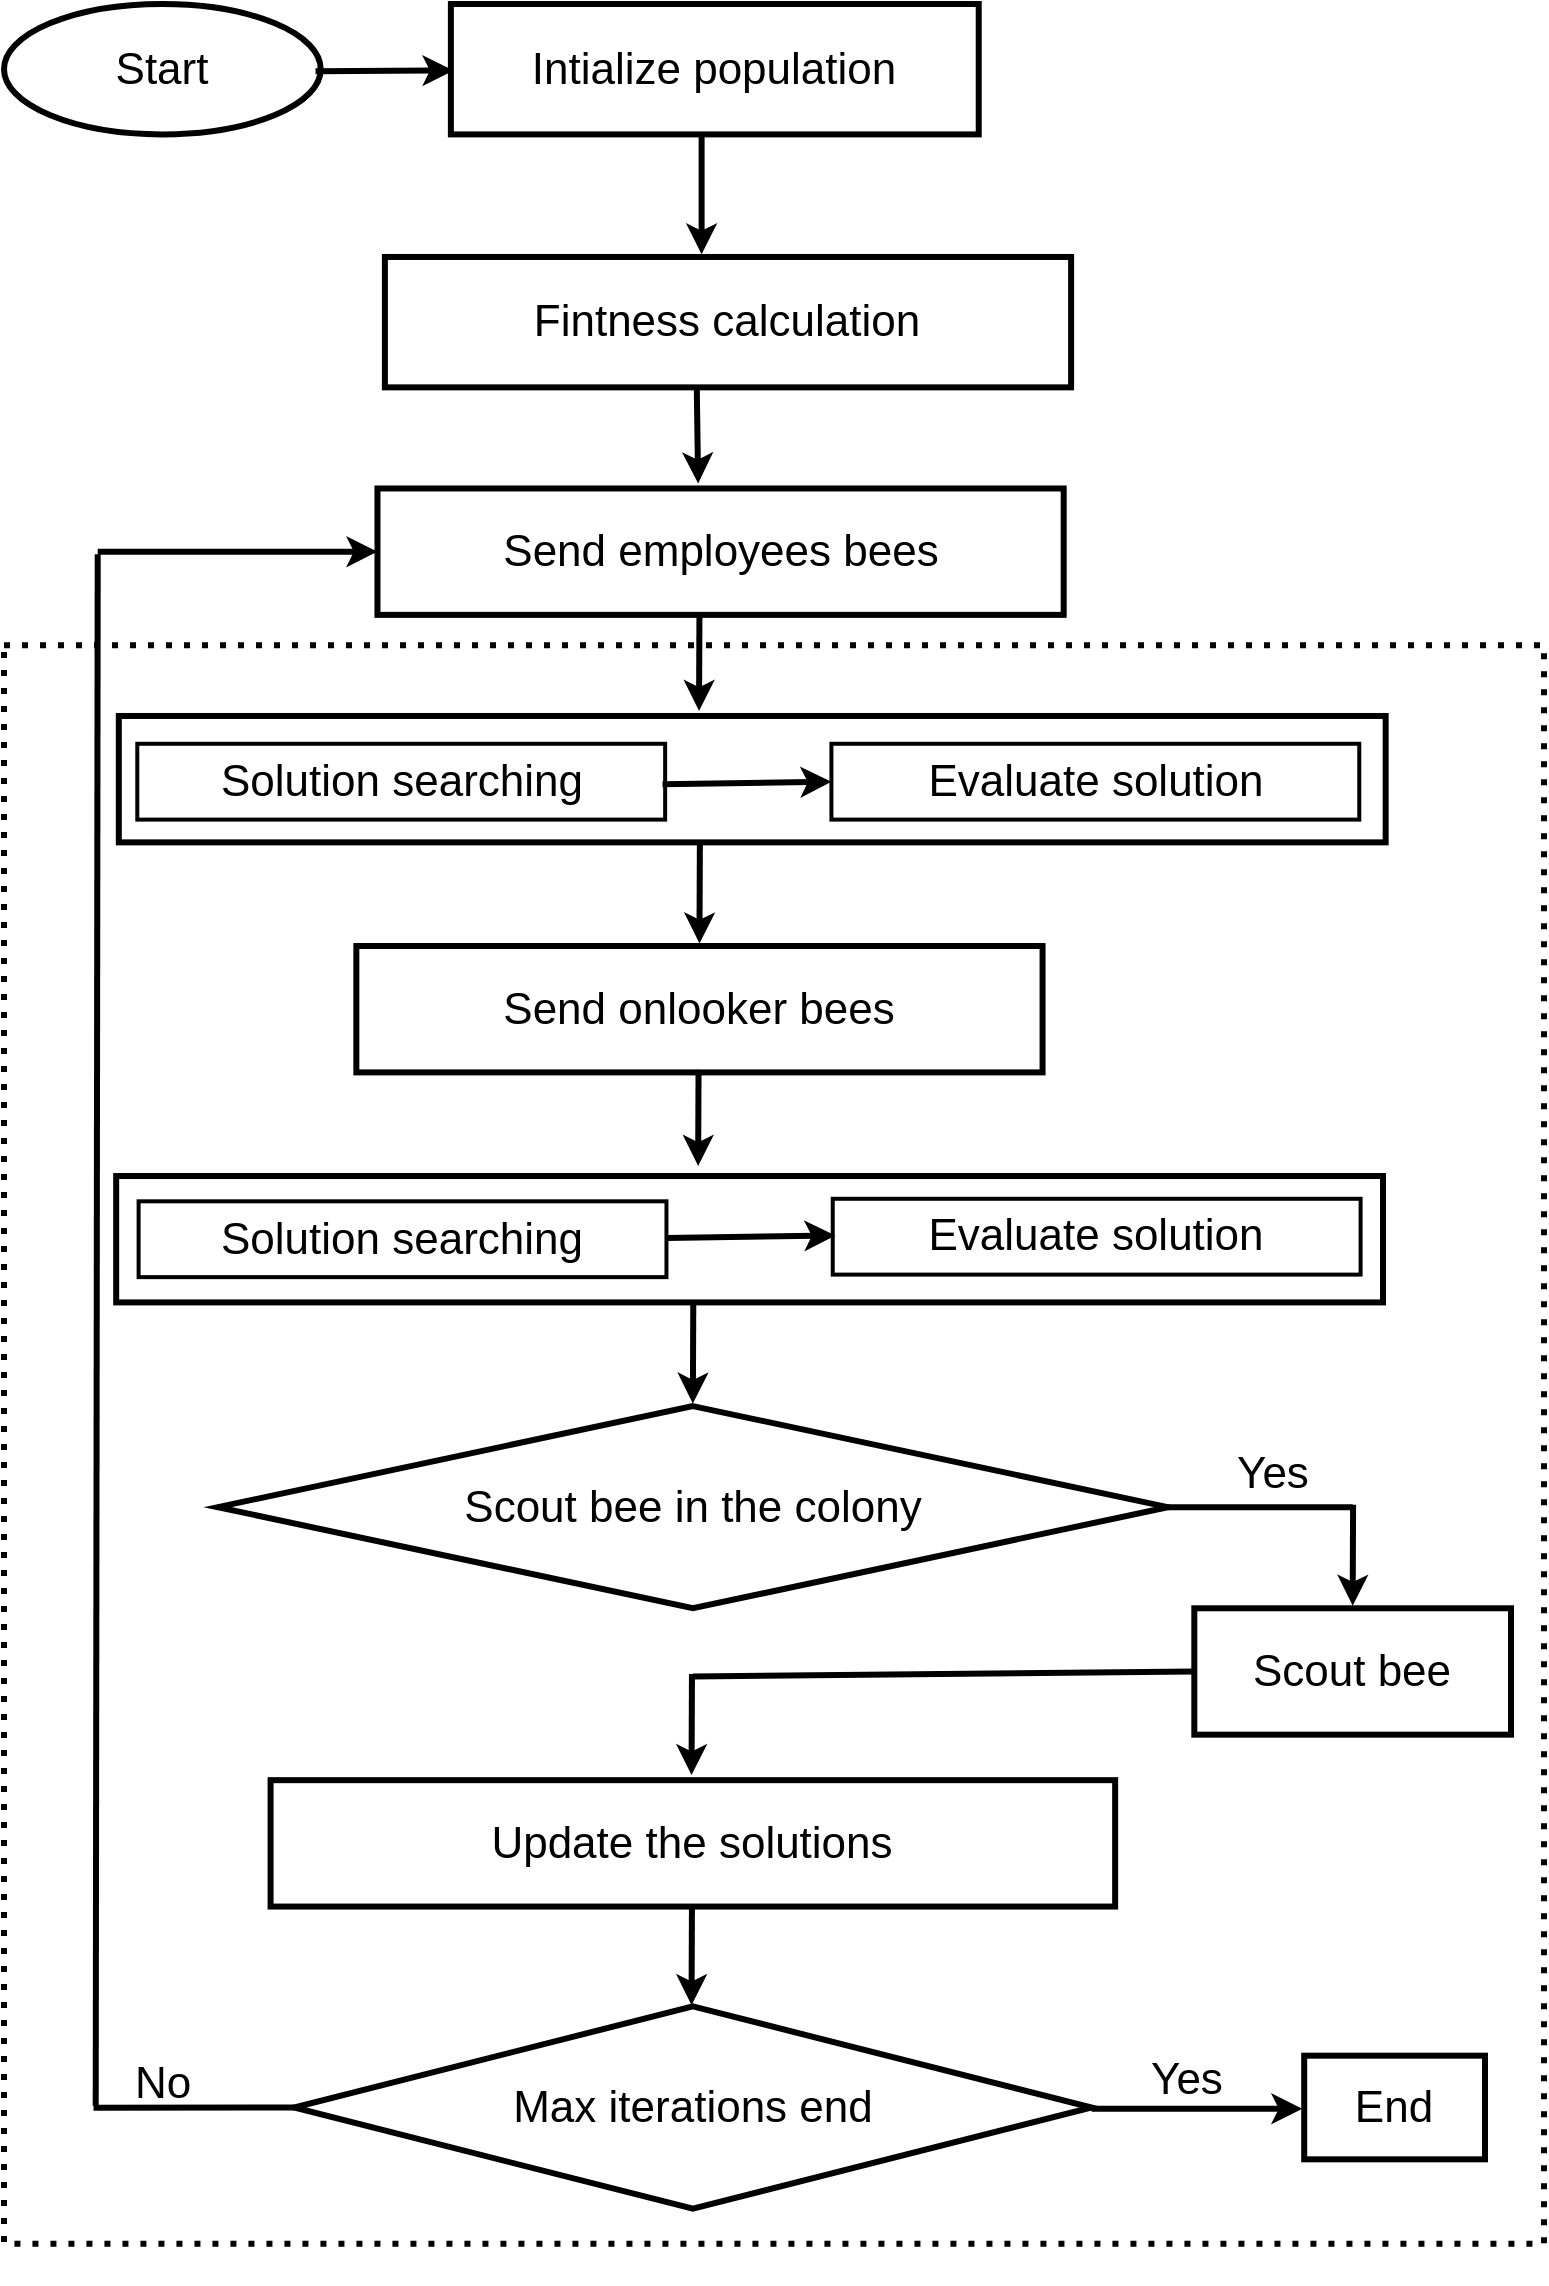 <mxfile version="13.9.7" type="github">
  <diagram id="J2OOxei0ekXPkZiutIeC" name="Page-1">
    <mxGraphModel dx="3472" dy="1572" grid="1" gridSize="10" guides="1" tooltips="1" connect="1" arrows="1" fold="1" page="1" pageScale="1" pageWidth="827" pageHeight="1169" math="0" shadow="0">
      <root>
        <mxCell id="0" />
        <mxCell id="1" parent="0" />
        <mxCell id="PfeFlj-GnffCoW4W9kBF-66" value="" style="group" vertex="1" connectable="0" parent="1">
          <mxGeometry x="30" y="20" width="770" height="1140" as="geometry" />
        </mxCell>
        <mxCell id="PfeFlj-GnffCoW4W9kBF-7" value="" style="rounded=0;whiteSpace=wrap;html=1;fontSize=22;fillColor=none;strokeWidth=3;dashed=1;dashPattern=1 2;" vertex="1" parent="PfeFlj-GnffCoW4W9kBF-66">
          <mxGeometry y="320.602" width="770" height="799.221" as="geometry" />
        </mxCell>
        <mxCell id="PfeFlj-GnffCoW4W9kBF-1" value="&lt;font style=&quot;font-size: 22px&quot;&gt;Start&lt;/font&gt;" style="ellipse;whiteSpace=wrap;html=1;strokeWidth=3;" vertex="1" parent="PfeFlj-GnffCoW4W9kBF-66">
          <mxGeometry width="158.356" height="65.196" as="geometry" />
        </mxCell>
        <mxCell id="PfeFlj-GnffCoW4W9kBF-2" value="Intialize population" style="rounded=0;whiteSpace=wrap;html=1;fontSize=22;strokeWidth=3;" vertex="1" parent="PfeFlj-GnffCoW4W9kBF-66">
          <mxGeometry x="223.438" y="0.004" width="263.927" height="65.196" as="geometry" />
        </mxCell>
        <mxCell id="PfeFlj-GnffCoW4W9kBF-3" value="" style="endArrow=classic;html=1;exitX=1;exitY=0.5;exitDx=0;exitDy=0;strokeWidth=3;" edge="1" parent="PfeFlj-GnffCoW4W9kBF-66">
          <mxGeometry x="-33.891" y="0.004" width="53.881" height="52.438" as="geometry">
            <mxPoint x="155.769" y="33.564" as="sourcePoint" />
            <mxPoint x="224.757" y="33.253" as="targetPoint" />
          </mxGeometry>
        </mxCell>
        <mxCell id="PfeFlj-GnffCoW4W9kBF-57" value="" style="endArrow=none;html=1;strokeWidth=3;fontSize=22;entryX=0;entryY=0.5;entryDx=0;entryDy=0;" edge="1" parent="PfeFlj-GnffCoW4W9kBF-66" target="PfeFlj-GnffCoW4W9kBF-39">
          <mxGeometry x="-33.956" y="-24.495" width="53.881" height="52.438" as="geometry">
            <mxPoint x="44.775" y="1051.905" as="sourcePoint" />
            <mxPoint x="111.204" y="1052.541" as="targetPoint" />
          </mxGeometry>
        </mxCell>
        <mxCell id="PfeFlj-GnffCoW4W9kBF-4" value="" style="endArrow=classic;html=1;strokeWidth=3;" edge="1" parent="PfeFlj-GnffCoW4W9kBF-66">
          <mxGeometry x="57.164" y="74.327" width="65.982" height="65.196" as="geometry">
            <mxPoint x="348.803" y="65.199" as="sourcePoint" />
            <mxPoint x="348.803" y="125.18" as="targetPoint" />
          </mxGeometry>
        </mxCell>
        <mxCell id="PfeFlj-GnffCoW4W9kBF-6" value="Fintness calculation" style="rounded=0;whiteSpace=wrap;html=1;fontSize=22;strokeWidth=3;" vertex="1" parent="PfeFlj-GnffCoW4W9kBF-66">
          <mxGeometry x="190.447" y="126.484" width="343.105" height="65.196" as="geometry" />
        </mxCell>
        <mxCell id="PfeFlj-GnffCoW4W9kBF-12" value="" style="endArrow=classic;html=1;strokeWidth=3;entryX=0.458;entryY=0;entryDx=0;entryDy=0;entryPerimeter=0;" edge="1" parent="PfeFlj-GnffCoW4W9kBF-66">
          <mxGeometry x="66.647" y="302.906" width="65.981" height="63.194" as="geometry">
            <mxPoint x="347.728" y="302.906" as="sourcePoint" />
            <mxPoint x="347.516" y="353.461" as="targetPoint" />
          </mxGeometry>
        </mxCell>
        <mxCell id="PfeFlj-GnffCoW4W9kBF-8" value="Send employees bees" style="rounded=0;whiteSpace=wrap;html=1;fontSize=22;strokeWidth=3;" vertex="1" parent="PfeFlj-GnffCoW4W9kBF-66">
          <mxGeometry x="186.733" y="242.24" width="343.103" height="63.194" as="geometry" />
        </mxCell>
        <mxCell id="PfeFlj-GnffCoW4W9kBF-9" value="" style="rounded=0;whiteSpace=wrap;html=1;fontSize=22;strokeWidth=3;" vertex="1" parent="PfeFlj-GnffCoW4W9kBF-66">
          <mxGeometry x="57.41" y="355.989" width="633.421" height="63.194" as="geometry" />
        </mxCell>
        <mxCell id="PfeFlj-GnffCoW4W9kBF-14" value="" style="endArrow=classic;html=1;strokeWidth=3;entryX=0;entryY=0.5;entryDx=0;entryDy=0;entryPerimeter=0;" edge="1" parent="PfeFlj-GnffCoW4W9kBF-66" target="PfeFlj-GnffCoW4W9kBF-13">
          <mxGeometry x="56.09" y="191.684" width="53.881" height="52.438" as="geometry">
            <mxPoint x="329.253" y="390.114" as="sourcePoint" />
            <mxPoint x="408.43" y="388.85" as="targetPoint" />
          </mxGeometry>
        </mxCell>
        <mxCell id="PfeFlj-GnffCoW4W9kBF-11" value="Solution searching" style="rounded=0;whiteSpace=wrap;html=1;strokeWidth=2;fillColor=none;fontSize=22;" vertex="1" parent="PfeFlj-GnffCoW4W9kBF-66">
          <mxGeometry x="66.647" y="369.892" width="263.925" height="37.916" as="geometry" />
        </mxCell>
        <mxCell id="PfeFlj-GnffCoW4W9kBF-13" value="Evaluate solution" style="rounded=0;whiteSpace=wrap;html=1;strokeWidth=2;fillColor=none;fontSize=22;" vertex="1" parent="PfeFlj-GnffCoW4W9kBF-66">
          <mxGeometry x="413.709" y="369.892" width="263.925" height="37.916" as="geometry" />
        </mxCell>
        <mxCell id="PfeFlj-GnffCoW4W9kBF-24" value="" style="endArrow=classic;html=1;strokeWidth=3;entryX=0.458;entryY=0;entryDx=0;entryDy=0;entryPerimeter=0;" edge="1" parent="PfeFlj-GnffCoW4W9kBF-66">
          <mxGeometry x="66.858" y="419.183" width="65.981" height="63.194" as="geometry">
            <mxPoint x="347.939" y="419.183" as="sourcePoint" />
            <mxPoint x="347.728" y="469.739" as="targetPoint" />
          </mxGeometry>
        </mxCell>
        <mxCell id="PfeFlj-GnffCoW4W9kBF-45" value="Send onlooker bees" style="rounded=0;whiteSpace=wrap;html=1;fontSize=22;strokeWidth=3;" vertex="1" parent="PfeFlj-GnffCoW4W9kBF-66">
          <mxGeometry x="176.176" y="471.003" width="343.103" height="63.194" as="geometry" />
        </mxCell>
        <mxCell id="PfeFlj-GnffCoW4W9kBF-46" value="" style="endArrow=classic;html=1;strokeWidth=3;entryX=0.458;entryY=0;entryDx=0;entryDy=0;entryPerimeter=0;" edge="1" parent="PfeFlj-GnffCoW4W9kBF-66">
          <mxGeometry x="66.198" y="530.405" width="65.981" height="63.194" as="geometry">
            <mxPoint x="347.279" y="532.933" as="sourcePoint" />
            <mxPoint x="347.068" y="580.96" as="targetPoint" />
          </mxGeometry>
        </mxCell>
        <mxCell id="PfeFlj-GnffCoW4W9kBF-47" value="" style="endArrow=classic;html=1;strokeWidth=3;entryX=0.458;entryY=0;entryDx=0;entryDy=0;entryPerimeter=0;" edge="1" parent="PfeFlj-GnffCoW4W9kBF-66">
          <mxGeometry x="66.198" y="192.948" width="65.981" height="63.194" as="geometry">
            <mxPoint x="346.408" y="192.948" as="sourcePoint" />
            <mxPoint x="347.068" y="239.712" as="targetPoint" />
          </mxGeometry>
        </mxCell>
        <mxCell id="PfeFlj-GnffCoW4W9kBF-60" value="" style="endArrow=classic;html=1;strokeWidth=3;fontSize=22;entryX=0;entryY=0.5;entryDx=0;entryDy=0;" edge="1" parent="PfeFlj-GnffCoW4W9kBF-66" target="PfeFlj-GnffCoW4W9kBF-8">
          <mxGeometry x="56.09" y="191.684" width="53.881" height="52.438" as="geometry">
            <mxPoint x="46.853" y="273.837" as="sourcePoint" />
            <mxPoint x="110.195" y="215.698" as="targetPoint" />
          </mxGeometry>
        </mxCell>
        <mxCell id="PfeFlj-GnffCoW4W9kBF-20" value="" style="rounded=0;whiteSpace=wrap;html=1;fontSize=22;strokeWidth=3;" vertex="1" parent="PfeFlj-GnffCoW4W9kBF-66">
          <mxGeometry x="56.09" y="586.016" width="633.421" height="63.194" as="geometry" />
        </mxCell>
        <mxCell id="PfeFlj-GnffCoW4W9kBF-17" value="Solution searching" style="rounded=0;whiteSpace=wrap;html=1;strokeWidth=2;fillColor=none;fontSize=22;" vertex="1" parent="PfeFlj-GnffCoW4W9kBF-66">
          <mxGeometry x="67.307" y="598.655" width="263.925" height="37.916" as="geometry" />
        </mxCell>
        <mxCell id="PfeFlj-GnffCoW4W9kBF-19" value="Evaluate solution" style="rounded=0;whiteSpace=wrap;html=1;strokeWidth=2;fillColor=none;fontSize=22;" vertex="1" parent="PfeFlj-GnffCoW4W9kBF-66">
          <mxGeometry x="414.369" y="597.391" width="263.925" height="37.916" as="geometry" />
        </mxCell>
        <mxCell id="PfeFlj-GnffCoW4W9kBF-26" value="" style="endArrow=classic;html=1;strokeWidth=3;entryX=0;entryY=0.5;entryDx=0;entryDy=0;entryPerimeter=0;" edge="1" parent="PfeFlj-GnffCoW4W9kBF-66">
          <mxGeometry x="56.09" y="598.655" width="65.981" height="63.194" as="geometry">
            <mxPoint x="331.232" y="616.981" as="sourcePoint" />
            <mxPoint x="415.688" y="615.717" as="targetPoint" />
          </mxGeometry>
        </mxCell>
        <mxCell id="PfeFlj-GnffCoW4W9kBF-27" value="Scout bee in the colony" style="rhombus;whiteSpace=wrap;html=1;strokeWidth=3;fillColor=none;fontSize=22;" vertex="1" parent="PfeFlj-GnffCoW4W9kBF-66">
          <mxGeometry x="106.896" y="701.029" width="475.066" height="101.111" as="geometry" />
        </mxCell>
        <mxCell id="PfeFlj-GnffCoW4W9kBF-28" value="" style="endArrow=classic;html=1;strokeWidth=3;entryX=0.458;entryY=0;entryDx=0;entryDy=0;entryPerimeter=0;" edge="1" parent="PfeFlj-GnffCoW4W9kBF-66">
          <mxGeometry x="63.559" y="649.21" width="65.981" height="63.194" as="geometry">
            <mxPoint x="344.64" y="649.21" as="sourcePoint" />
            <mxPoint x="344.429" y="699.765" as="targetPoint" />
          </mxGeometry>
        </mxCell>
        <mxCell id="PfeFlj-GnffCoW4W9kBF-30" value="Yes" style="text;html=1;strokeColor=none;fillColor=none;align=center;verticalAlign=middle;whiteSpace=wrap;rounded=0;fontSize=22;" vertex="1" parent="PfeFlj-GnffCoW4W9kBF-66">
          <mxGeometry x="608.354" y="722.515" width="52.785" height="25.278" as="geometry" />
        </mxCell>
        <mxCell id="PfeFlj-GnffCoW4W9kBF-31" value="" style="endArrow=none;html=1;strokeWidth=3;fontSize=22;entryX=1;entryY=0.5;entryDx=0;entryDy=0;" edge="1" parent="PfeFlj-GnffCoW4W9kBF-66" target="PfeFlj-GnffCoW4W9kBF-27">
          <mxGeometry x="56.09" y="586.016" width="53.881" height="52.438" as="geometry">
            <mxPoint x="674.335" y="751.585" as="sourcePoint" />
            <mxPoint x="449.999" y="773.071" as="targetPoint" />
          </mxGeometry>
        </mxCell>
        <mxCell id="PfeFlj-GnffCoW4W9kBF-33" value="Update the solutions" style="rounded=0;whiteSpace=wrap;html=1;fontSize=22;strokeWidth=3;" vertex="1" parent="PfeFlj-GnffCoW4W9kBF-66">
          <mxGeometry x="133.288" y="888.084" width="422.281" height="63.194" as="geometry" />
        </mxCell>
        <mxCell id="PfeFlj-GnffCoW4W9kBF-34" value="Scout bee" style="rounded=0;whiteSpace=wrap;html=1;fontSize=22;strokeWidth=3;" vertex="1" parent="PfeFlj-GnffCoW4W9kBF-66">
          <mxGeometry x="595.158" y="802.14" width="158.355" height="63.194" as="geometry" />
        </mxCell>
        <mxCell id="PfeFlj-GnffCoW4W9kBF-35" value="" style="endArrow=classic;html=1;strokeWidth=3;entryX=0.458;entryY=0;entryDx=0;entryDy=0;entryPerimeter=0;" edge="1" parent="PfeFlj-GnffCoW4W9kBF-66">
          <mxGeometry x="393.466" y="750.321" width="65.981" height="63.194" as="geometry">
            <mxPoint x="674.547" y="750.321" as="sourcePoint" />
            <mxPoint x="674.335" y="800.876" as="targetPoint" />
          </mxGeometry>
        </mxCell>
        <mxCell id="PfeFlj-GnffCoW4W9kBF-36" value="" style="endArrow=none;html=1;strokeWidth=3;fontSize=22;entryX=0;entryY=0.5;entryDx=0;entryDy=0;" edge="1" parent="PfeFlj-GnffCoW4W9kBF-66" target="PfeFlj-GnffCoW4W9kBF-34">
          <mxGeometry x="56.09" y="586.016" width="53.881" height="52.438" as="geometry">
            <mxPoint x="344.429" y="836.265" as="sourcePoint" />
            <mxPoint x="449.999" y="823.626" as="targetPoint" />
          </mxGeometry>
        </mxCell>
        <mxCell id="PfeFlj-GnffCoW4W9kBF-38" value="" style="endArrow=classic;html=1;strokeWidth=3;entryX=0.458;entryY=0;entryDx=0;entryDy=0;entryPerimeter=0;" edge="1" parent="PfeFlj-GnffCoW4W9kBF-66">
          <mxGeometry x="62.899" y="835.001" width="65.981" height="63.194" as="geometry">
            <mxPoint x="343.98" y="835.001" as="sourcePoint" />
            <mxPoint x="343.769" y="885.556" as="targetPoint" />
          </mxGeometry>
        </mxCell>
        <mxCell id="PfeFlj-GnffCoW4W9kBF-39" value="Max iterations end" style="rhombus;whiteSpace=wrap;html=1;strokeWidth=3;fillColor=none;fontSize=22;" vertex="1" parent="PfeFlj-GnffCoW4W9kBF-66">
          <mxGeometry x="145.069" y="1001.197" width="398.718" height="101.11" as="geometry" />
        </mxCell>
        <mxCell id="PfeFlj-GnffCoW4W9kBF-40" value="" style="endArrow=classic;html=1;strokeWidth=3;entryX=0.458;entryY=0;entryDx=0;entryDy=0;entryPerimeter=0;" edge="1" parent="PfeFlj-GnffCoW4W9kBF-66">
          <mxGeometry x="62.899" y="950.014" width="65.981" height="63.194" as="geometry">
            <mxPoint x="343.98" y="950.014" as="sourcePoint" />
            <mxPoint x="343.769" y="1000.57" as="targetPoint" />
          </mxGeometry>
        </mxCell>
        <mxCell id="PfeFlj-GnffCoW4W9kBF-41" value="" style="endArrow=classic;html=1;strokeWidth=3;" edge="1" parent="PfeFlj-GnffCoW4W9kBF-66">
          <mxGeometry x="262.707" y="1052.389" width="65.981" height="63.194" as="geometry">
            <mxPoint x="543.788" y="1052.389" as="sourcePoint" />
            <mxPoint x="649.147" y="1052.389" as="targetPoint" />
          </mxGeometry>
        </mxCell>
        <mxCell id="PfeFlj-GnffCoW4W9kBF-42" value="Yes" style="text;html=1;strokeColor=none;fillColor=none;align=center;verticalAlign=middle;whiteSpace=wrap;rounded=0;fontSize=22;" vertex="1" parent="PfeFlj-GnffCoW4W9kBF-66">
          <mxGeometry x="565.265" y="1025.847" width="52.785" height="25.278" as="geometry" />
        </mxCell>
        <mxCell id="PfeFlj-GnffCoW4W9kBF-43" value="End" style="rounded=0;whiteSpace=wrap;html=1;strokeWidth=3;fillColor=none;fontSize=22;" vertex="1" parent="PfeFlj-GnffCoW4W9kBF-66">
          <mxGeometry x="650.103" y="1025.847" width="90.394" height="51.819" as="geometry" />
        </mxCell>
        <mxCell id="PfeFlj-GnffCoW4W9kBF-58" value="No" style="text;html=1;strokeColor=none;fillColor=none;align=center;verticalAlign=middle;whiteSpace=wrap;rounded=0;fontSize=22;" vertex="1" parent="PfeFlj-GnffCoW4W9kBF-66">
          <mxGeometry x="52.791" y="1027.111" width="52.785" height="25.278" as="geometry" />
        </mxCell>
        <mxCell id="PfeFlj-GnffCoW4W9kBF-59" value="" style="endArrow=none;html=1;strokeWidth=3;fontSize=22;" edge="1" parent="PfeFlj-GnffCoW4W9kBF-66">
          <mxGeometry x="56.09" y="586.016" width="53.881" height="52.438" as="geometry">
            <mxPoint x="45.853" y="1050.856" as="sourcePoint" />
            <mxPoint x="46.853" y="275.101" as="targetPoint" />
          </mxGeometry>
        </mxCell>
      </root>
    </mxGraphModel>
  </diagram>
</mxfile>
